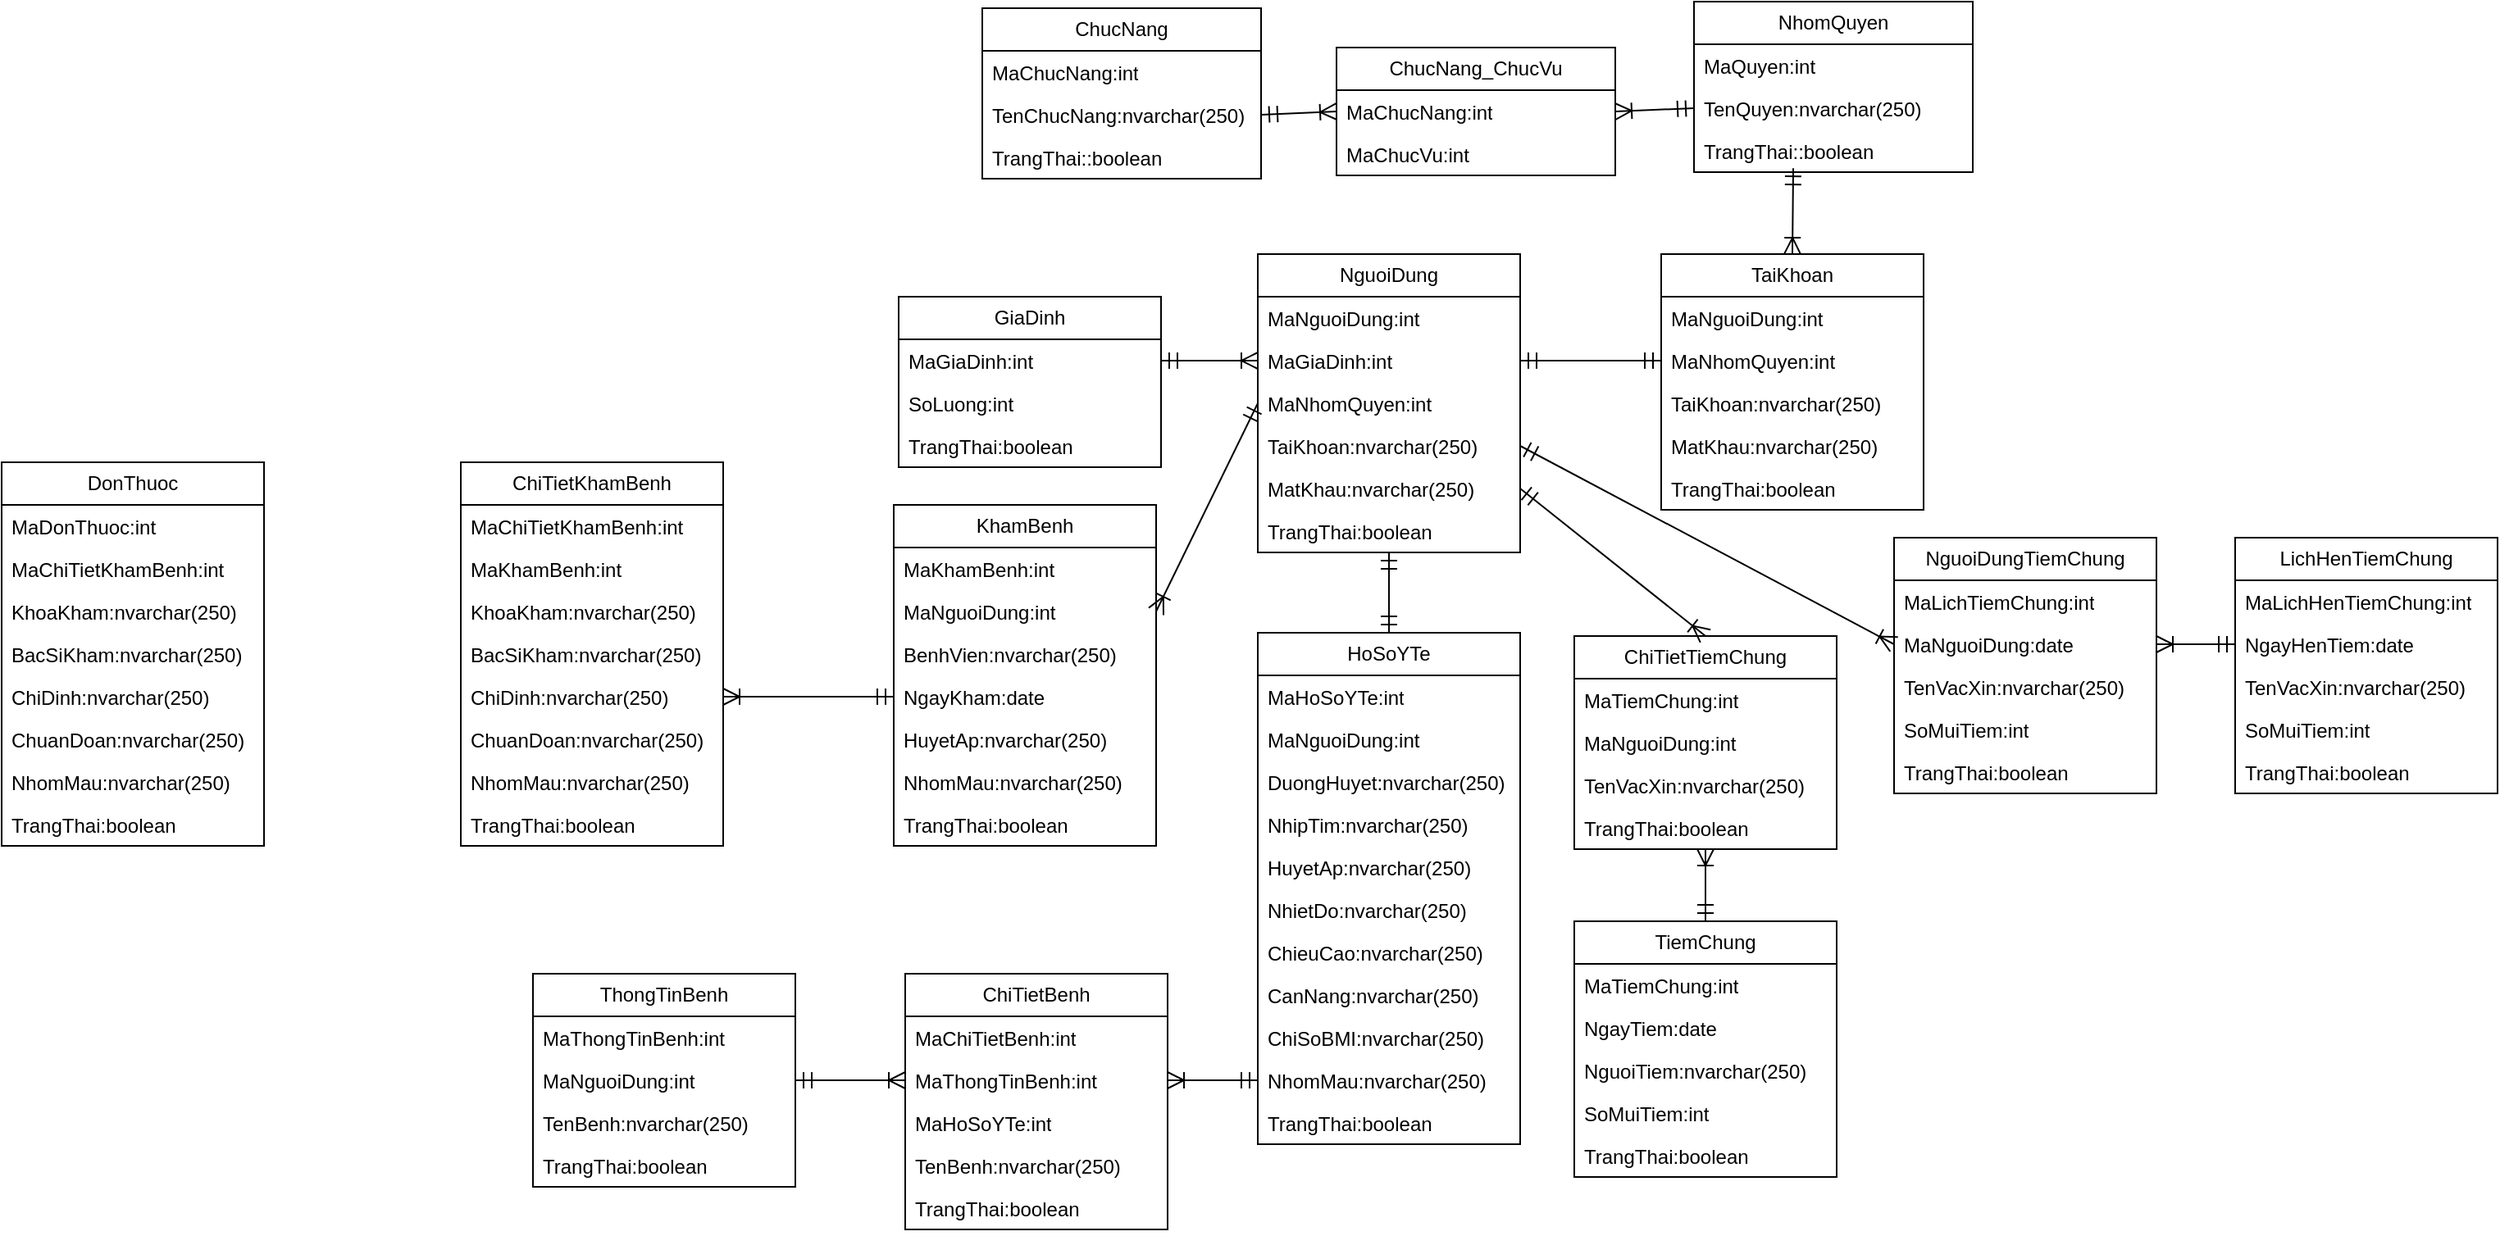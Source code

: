 <mxfile version="24.7.14">
  <diagram name="Trang-1" id="8bW7va036tYy2ZALV-2U">
    <mxGraphModel dx="2206" dy="981" grid="0" gridSize="10" guides="1" tooltips="1" connect="1" arrows="1" fold="1" page="0" pageScale="1" pageWidth="827" pageHeight="1169" math="0" shadow="0">
      <root>
        <mxCell id="0" />
        <mxCell id="1" parent="0" />
        <mxCell id="emA5nqPT4hOt2afq7BLD-4" value="TaiKhoan" style="swimlane;fontStyle=0;childLayout=stackLayout;horizontal=1;startSize=26;fillColor=none;horizontalStack=0;resizeParent=1;resizeParentMax=0;resizeLast=0;collapsible=1;marginBottom=0;whiteSpace=wrap;html=1;" vertex="1" parent="1">
          <mxGeometry x="133" y="70" width="160" height="156" as="geometry" />
        </mxCell>
        <mxCell id="emA5nqPT4hOt2afq7BLD-5" value="MaNguoiDung:int" style="text;strokeColor=none;fillColor=none;align=left;verticalAlign=top;spacingLeft=4;spacingRight=4;overflow=hidden;rotatable=0;points=[[0,0.5],[1,0.5]];portConstraint=eastwest;whiteSpace=wrap;html=1;" vertex="1" parent="emA5nqPT4hOt2afq7BLD-4">
          <mxGeometry y="26" width="160" height="26" as="geometry" />
        </mxCell>
        <mxCell id="emA5nqPT4hOt2afq7BLD-6" value="MaNhomQuyen:int" style="text;strokeColor=none;fillColor=none;align=left;verticalAlign=top;spacingLeft=4;spacingRight=4;overflow=hidden;rotatable=0;points=[[0,0.5],[1,0.5]];portConstraint=eastwest;whiteSpace=wrap;html=1;" vertex="1" parent="emA5nqPT4hOt2afq7BLD-4">
          <mxGeometry y="52" width="160" height="26" as="geometry" />
        </mxCell>
        <mxCell id="emA5nqPT4hOt2afq7BLD-7" value="TaiKhoan:nvarchar(250)" style="text;strokeColor=none;fillColor=none;align=left;verticalAlign=top;spacingLeft=4;spacingRight=4;overflow=hidden;rotatable=0;points=[[0,0.5],[1,0.5]];portConstraint=eastwest;whiteSpace=wrap;html=1;" vertex="1" parent="emA5nqPT4hOt2afq7BLD-4">
          <mxGeometry y="78" width="160" height="26" as="geometry" />
        </mxCell>
        <mxCell id="emA5nqPT4hOt2afq7BLD-8" value="MatKhau:nvarchar(250)" style="text;strokeColor=none;fillColor=none;align=left;verticalAlign=top;spacingLeft=4;spacingRight=4;overflow=hidden;rotatable=0;points=[[0,0.5],[1,0.5]];portConstraint=eastwest;whiteSpace=wrap;html=1;" vertex="1" parent="emA5nqPT4hOt2afq7BLD-4">
          <mxGeometry y="104" width="160" height="26" as="geometry" />
        </mxCell>
        <mxCell id="emA5nqPT4hOt2afq7BLD-9" value="TrangThai:boolean" style="text;strokeColor=none;fillColor=none;align=left;verticalAlign=top;spacingLeft=4;spacingRight=4;overflow=hidden;rotatable=0;points=[[0,0.5],[1,0.5]];portConstraint=eastwest;whiteSpace=wrap;html=1;" vertex="1" parent="emA5nqPT4hOt2afq7BLD-4">
          <mxGeometry y="130" width="160" height="26" as="geometry" />
        </mxCell>
        <mxCell id="emA5nqPT4hOt2afq7BLD-10" value="ChucNang" style="swimlane;fontStyle=0;childLayout=stackLayout;horizontal=1;startSize=26;fillColor=none;horizontalStack=0;resizeParent=1;resizeParentMax=0;resizeLast=0;collapsible=1;marginBottom=0;whiteSpace=wrap;html=1;" vertex="1" parent="1">
          <mxGeometry x="-281" y="-80" width="170" height="104" as="geometry" />
        </mxCell>
        <mxCell id="emA5nqPT4hOt2afq7BLD-11" value="MaChucNang:int" style="text;strokeColor=none;fillColor=none;align=left;verticalAlign=top;spacingLeft=4;spacingRight=4;overflow=hidden;rotatable=0;points=[[0,0.5],[1,0.5]];portConstraint=eastwest;whiteSpace=wrap;html=1;" vertex="1" parent="emA5nqPT4hOt2afq7BLD-10">
          <mxGeometry y="26" width="170" height="26" as="geometry" />
        </mxCell>
        <mxCell id="emA5nqPT4hOt2afq7BLD-12" value="TenChucNang:nvarchar(250)" style="text;strokeColor=none;fillColor=none;align=left;verticalAlign=top;spacingLeft=4;spacingRight=4;overflow=hidden;rotatable=0;points=[[0,0.5],[1,0.5]];portConstraint=eastwest;whiteSpace=wrap;html=1;" vertex="1" parent="emA5nqPT4hOt2afq7BLD-10">
          <mxGeometry y="52" width="170" height="26" as="geometry" />
        </mxCell>
        <mxCell id="emA5nqPT4hOt2afq7BLD-13" value="TrangThai::boolean" style="text;strokeColor=none;fillColor=none;align=left;verticalAlign=top;spacingLeft=4;spacingRight=4;overflow=hidden;rotatable=0;points=[[0,0.5],[1,0.5]];portConstraint=eastwest;whiteSpace=wrap;html=1;" vertex="1" parent="emA5nqPT4hOt2afq7BLD-10">
          <mxGeometry y="78" width="170" height="26" as="geometry" />
        </mxCell>
        <mxCell id="emA5nqPT4hOt2afq7BLD-14" value="ChucNang_ChucVu" style="swimlane;fontStyle=0;childLayout=stackLayout;horizontal=1;startSize=26;fillColor=none;horizontalStack=0;resizeParent=1;resizeParentMax=0;resizeLast=0;collapsible=1;marginBottom=0;whiteSpace=wrap;html=1;" vertex="1" parent="1">
          <mxGeometry x="-65" y="-56" width="170" height="78" as="geometry" />
        </mxCell>
        <mxCell id="emA5nqPT4hOt2afq7BLD-15" value="MaChucNang:int" style="text;strokeColor=none;fillColor=none;align=left;verticalAlign=top;spacingLeft=4;spacingRight=4;overflow=hidden;rotatable=0;points=[[0,0.5],[1,0.5]];portConstraint=eastwest;whiteSpace=wrap;html=1;" vertex="1" parent="emA5nqPT4hOt2afq7BLD-14">
          <mxGeometry y="26" width="170" height="26" as="geometry" />
        </mxCell>
        <mxCell id="emA5nqPT4hOt2afq7BLD-16" value="MaChucVu:int" style="text;strokeColor=none;fillColor=none;align=left;verticalAlign=top;spacingLeft=4;spacingRight=4;overflow=hidden;rotatable=0;points=[[0,0.5],[1,0.5]];portConstraint=eastwest;whiteSpace=wrap;html=1;" vertex="1" parent="emA5nqPT4hOt2afq7BLD-14">
          <mxGeometry y="52" width="170" height="26" as="geometry" />
        </mxCell>
        <mxCell id="emA5nqPT4hOt2afq7BLD-17" value="NhomQuyen" style="swimlane;fontStyle=0;childLayout=stackLayout;horizontal=1;startSize=26;fillColor=none;horizontalStack=0;resizeParent=1;resizeParentMax=0;resizeLast=0;collapsible=1;marginBottom=0;whiteSpace=wrap;html=1;" vertex="1" parent="1">
          <mxGeometry x="153" y="-84" width="170" height="104" as="geometry" />
        </mxCell>
        <mxCell id="emA5nqPT4hOt2afq7BLD-18" value="MaQuyen:int" style="text;strokeColor=none;fillColor=none;align=left;verticalAlign=top;spacingLeft=4;spacingRight=4;overflow=hidden;rotatable=0;points=[[0,0.5],[1,0.5]];portConstraint=eastwest;whiteSpace=wrap;html=1;" vertex="1" parent="emA5nqPT4hOt2afq7BLD-17">
          <mxGeometry y="26" width="170" height="26" as="geometry" />
        </mxCell>
        <mxCell id="emA5nqPT4hOt2afq7BLD-19" value="TenQuyen:nvarchar(250)" style="text;strokeColor=none;fillColor=none;align=left;verticalAlign=top;spacingLeft=4;spacingRight=4;overflow=hidden;rotatable=0;points=[[0,0.5],[1,0.5]];portConstraint=eastwest;whiteSpace=wrap;html=1;" vertex="1" parent="emA5nqPT4hOt2afq7BLD-17">
          <mxGeometry y="52" width="170" height="26" as="geometry" />
        </mxCell>
        <mxCell id="emA5nqPT4hOt2afq7BLD-20" value="TrangThai::boolean" style="text;strokeColor=none;fillColor=none;align=left;verticalAlign=top;spacingLeft=4;spacingRight=4;overflow=hidden;rotatable=0;points=[[0,0.5],[1,0.5]];portConstraint=eastwest;whiteSpace=wrap;html=1;" vertex="1" parent="emA5nqPT4hOt2afq7BLD-17">
          <mxGeometry y="78" width="170" height="26" as="geometry" />
        </mxCell>
        <mxCell id="emA5nqPT4hOt2afq7BLD-21" style="edgeStyle=none;curved=1;rounded=0;orthogonalLoop=1;jettySize=auto;html=1;exitX=1;exitY=0.5;exitDx=0;exitDy=0;entryX=0;entryY=0.5;entryDx=0;entryDy=0;fontSize=12;startSize=8;endSize=8;endArrow=ERoneToMany;endFill=0;startArrow=ERmandOne;startFill=0;" edge="1" parent="1" source="emA5nqPT4hOt2afq7BLD-12" target="emA5nqPT4hOt2afq7BLD-15">
          <mxGeometry relative="1" as="geometry" />
        </mxCell>
        <mxCell id="emA5nqPT4hOt2afq7BLD-22" style="edgeStyle=none;curved=1;rounded=0;orthogonalLoop=1;jettySize=auto;html=1;exitX=1;exitY=0.5;exitDx=0;exitDy=0;entryX=0;entryY=0.5;entryDx=0;entryDy=0;fontSize=12;startSize=8;endSize=8;endArrow=ERmandOne;endFill=0;startArrow=ERoneToMany;startFill=0;" edge="1" parent="1" source="emA5nqPT4hOt2afq7BLD-15" target="emA5nqPT4hOt2afq7BLD-19">
          <mxGeometry relative="1" as="geometry" />
        </mxCell>
        <mxCell id="emA5nqPT4hOt2afq7BLD-23" style="edgeStyle=none;curved=1;rounded=0;orthogonalLoop=1;jettySize=auto;html=1;exitX=0.5;exitY=0;exitDx=0;exitDy=0;entryX=0.356;entryY=0.908;entryDx=0;entryDy=0;entryPerimeter=0;fontSize=12;startSize=8;endSize=8;endArrow=ERmandOne;endFill=0;startArrow=ERoneToMany;startFill=0;" edge="1" parent="1" source="emA5nqPT4hOt2afq7BLD-4" target="emA5nqPT4hOt2afq7BLD-20">
          <mxGeometry relative="1" as="geometry" />
        </mxCell>
        <mxCell id="emA5nqPT4hOt2afq7BLD-24" value="NguoiDung" style="swimlane;fontStyle=0;childLayout=stackLayout;horizontal=1;startSize=26;fillColor=none;horizontalStack=0;resizeParent=1;resizeParentMax=0;resizeLast=0;collapsible=1;marginBottom=0;whiteSpace=wrap;html=1;" vertex="1" parent="1">
          <mxGeometry x="-113" y="70" width="160" height="182" as="geometry" />
        </mxCell>
        <mxCell id="emA5nqPT4hOt2afq7BLD-25" value="MaNguoiDung:int" style="text;strokeColor=none;fillColor=none;align=left;verticalAlign=top;spacingLeft=4;spacingRight=4;overflow=hidden;rotatable=0;points=[[0,0.5],[1,0.5]];portConstraint=eastwest;whiteSpace=wrap;html=1;" vertex="1" parent="emA5nqPT4hOt2afq7BLD-24">
          <mxGeometry y="26" width="160" height="26" as="geometry" />
        </mxCell>
        <mxCell id="emA5nqPT4hOt2afq7BLD-39" value="MaGiaDinh:int" style="text;strokeColor=none;fillColor=none;align=left;verticalAlign=top;spacingLeft=4;spacingRight=4;overflow=hidden;rotatable=0;points=[[0,0.5],[1,0.5]];portConstraint=eastwest;whiteSpace=wrap;html=1;" vertex="1" parent="emA5nqPT4hOt2afq7BLD-24">
          <mxGeometry y="52" width="160" height="26" as="geometry" />
        </mxCell>
        <mxCell id="emA5nqPT4hOt2afq7BLD-26" value="MaNhomQuyen:int" style="text;strokeColor=none;fillColor=none;align=left;verticalAlign=top;spacingLeft=4;spacingRight=4;overflow=hidden;rotatable=0;points=[[0,0.5],[1,0.5]];portConstraint=eastwest;whiteSpace=wrap;html=1;" vertex="1" parent="emA5nqPT4hOt2afq7BLD-24">
          <mxGeometry y="78" width="160" height="26" as="geometry" />
        </mxCell>
        <mxCell id="emA5nqPT4hOt2afq7BLD-27" value="TaiKhoan:nvarchar(250)" style="text;strokeColor=none;fillColor=none;align=left;verticalAlign=top;spacingLeft=4;spacingRight=4;overflow=hidden;rotatable=0;points=[[0,0.5],[1,0.5]];portConstraint=eastwest;whiteSpace=wrap;html=1;" vertex="1" parent="emA5nqPT4hOt2afq7BLD-24">
          <mxGeometry y="104" width="160" height="26" as="geometry" />
        </mxCell>
        <mxCell id="emA5nqPT4hOt2afq7BLD-28" value="MatKhau:nvarchar(250)" style="text;strokeColor=none;fillColor=none;align=left;verticalAlign=top;spacingLeft=4;spacingRight=4;overflow=hidden;rotatable=0;points=[[0,0.5],[1,0.5]];portConstraint=eastwest;whiteSpace=wrap;html=1;" vertex="1" parent="emA5nqPT4hOt2afq7BLD-24">
          <mxGeometry y="130" width="160" height="26" as="geometry" />
        </mxCell>
        <mxCell id="emA5nqPT4hOt2afq7BLD-29" value="TrangThai:boolean" style="text;strokeColor=none;fillColor=none;align=left;verticalAlign=top;spacingLeft=4;spacingRight=4;overflow=hidden;rotatable=0;points=[[0,0.5],[1,0.5]];portConstraint=eastwest;whiteSpace=wrap;html=1;" vertex="1" parent="emA5nqPT4hOt2afq7BLD-24">
          <mxGeometry y="156" width="160" height="26" as="geometry" />
        </mxCell>
        <mxCell id="emA5nqPT4hOt2afq7BLD-30" style="edgeStyle=none;curved=1;rounded=0;orthogonalLoop=1;jettySize=auto;html=1;exitX=1;exitY=0.5;exitDx=0;exitDy=0;entryX=0;entryY=0.5;entryDx=0;entryDy=0;fontSize=12;startSize=8;endSize=8;startArrow=ERmandOne;startFill=0;endArrow=ERmandOne;endFill=0;" edge="1" parent="1" source="emA5nqPT4hOt2afq7BLD-39" target="emA5nqPT4hOt2afq7BLD-6">
          <mxGeometry relative="1" as="geometry" />
        </mxCell>
        <mxCell id="emA5nqPT4hOt2afq7BLD-31" value="GiaDinh" style="swimlane;fontStyle=0;childLayout=stackLayout;horizontal=1;startSize=26;fillColor=none;horizontalStack=0;resizeParent=1;resizeParentMax=0;resizeLast=0;collapsible=1;marginBottom=0;whiteSpace=wrap;html=1;" vertex="1" parent="1">
          <mxGeometry x="-332" y="96" width="160" height="104" as="geometry" />
        </mxCell>
        <mxCell id="emA5nqPT4hOt2afq7BLD-32" value="MaGiaDinh:int" style="text;strokeColor=none;fillColor=none;align=left;verticalAlign=top;spacingLeft=4;spacingRight=4;overflow=hidden;rotatable=0;points=[[0,0.5],[1,0.5]];portConstraint=eastwest;whiteSpace=wrap;html=1;" vertex="1" parent="emA5nqPT4hOt2afq7BLD-31">
          <mxGeometry y="26" width="160" height="26" as="geometry" />
        </mxCell>
        <mxCell id="emA5nqPT4hOt2afq7BLD-33" value="SoLuong:int" style="text;strokeColor=none;fillColor=none;align=left;verticalAlign=top;spacingLeft=4;spacingRight=4;overflow=hidden;rotatable=0;points=[[0,0.5],[1,0.5]];portConstraint=eastwest;whiteSpace=wrap;html=1;" vertex="1" parent="emA5nqPT4hOt2afq7BLD-31">
          <mxGeometry y="52" width="160" height="26" as="geometry" />
        </mxCell>
        <mxCell id="emA5nqPT4hOt2afq7BLD-36" value="TrangThai:boolean" style="text;strokeColor=none;fillColor=none;align=left;verticalAlign=top;spacingLeft=4;spacingRight=4;overflow=hidden;rotatable=0;points=[[0,0.5],[1,0.5]];portConstraint=eastwest;whiteSpace=wrap;html=1;" vertex="1" parent="emA5nqPT4hOt2afq7BLD-31">
          <mxGeometry y="78" width="160" height="26" as="geometry" />
        </mxCell>
        <mxCell id="emA5nqPT4hOt2afq7BLD-38" style="edgeStyle=none;curved=1;rounded=0;orthogonalLoop=1;jettySize=auto;html=1;exitX=1;exitY=0.5;exitDx=0;exitDy=0;entryX=0;entryY=0.5;entryDx=0;entryDy=0;fontSize=12;startSize=8;endSize=8;startArrow=ERmandOne;startFill=0;endArrow=ERoneToMany;endFill=0;" edge="1" parent="1" source="emA5nqPT4hOt2afq7BLD-32" target="emA5nqPT4hOt2afq7BLD-39">
          <mxGeometry relative="1" as="geometry" />
        </mxCell>
        <mxCell id="emA5nqPT4hOt2afq7BLD-48" style="edgeStyle=none;curved=1;rounded=0;orthogonalLoop=1;jettySize=auto;html=1;exitX=0.5;exitY=0;exitDx=0;exitDy=0;fontSize=12;startSize=8;endSize=8;startArrow=ERmandOne;startFill=0;endArrow=ERmandOne;endFill=0;" edge="1" parent="1" source="emA5nqPT4hOt2afq7BLD-41" target="emA5nqPT4hOt2afq7BLD-29">
          <mxGeometry relative="1" as="geometry" />
        </mxCell>
        <mxCell id="emA5nqPT4hOt2afq7BLD-41" value="HoSoYTe" style="swimlane;fontStyle=0;childLayout=stackLayout;horizontal=1;startSize=26;fillColor=none;horizontalStack=0;resizeParent=1;resizeParentMax=0;resizeLast=0;collapsible=1;marginBottom=0;whiteSpace=wrap;html=1;" vertex="1" parent="1">
          <mxGeometry x="-113" y="301" width="160" height="312" as="geometry" />
        </mxCell>
        <mxCell id="emA5nqPT4hOt2afq7BLD-42" value="MaHoSoYTe:int" style="text;strokeColor=none;fillColor=none;align=left;verticalAlign=top;spacingLeft=4;spacingRight=4;overflow=hidden;rotatable=0;points=[[0,0.5],[1,0.5]];portConstraint=eastwest;whiteSpace=wrap;html=1;" vertex="1" parent="emA5nqPT4hOt2afq7BLD-41">
          <mxGeometry y="26" width="160" height="26" as="geometry" />
        </mxCell>
        <mxCell id="emA5nqPT4hOt2afq7BLD-43" value="MaNguoiDung:int" style="text;strokeColor=none;fillColor=none;align=left;verticalAlign=top;spacingLeft=4;spacingRight=4;overflow=hidden;rotatable=0;points=[[0,0.5],[1,0.5]];portConstraint=eastwest;whiteSpace=wrap;html=1;" vertex="1" parent="emA5nqPT4hOt2afq7BLD-41">
          <mxGeometry y="52" width="160" height="26" as="geometry" />
        </mxCell>
        <mxCell id="emA5nqPT4hOt2afq7BLD-44" value="DuongHuyet:nvarchar(250)" style="text;strokeColor=none;fillColor=none;align=left;verticalAlign=top;spacingLeft=4;spacingRight=4;overflow=hidden;rotatable=0;points=[[0,0.5],[1,0.5]];portConstraint=eastwest;whiteSpace=wrap;html=1;" vertex="1" parent="emA5nqPT4hOt2afq7BLD-41">
          <mxGeometry y="78" width="160" height="26" as="geometry" />
        </mxCell>
        <mxCell id="emA5nqPT4hOt2afq7BLD-45" value="NhipTim:nvarchar(250)" style="text;strokeColor=none;fillColor=none;align=left;verticalAlign=top;spacingLeft=4;spacingRight=4;overflow=hidden;rotatable=0;points=[[0,0.5],[1,0.5]];portConstraint=eastwest;whiteSpace=wrap;html=1;" vertex="1" parent="emA5nqPT4hOt2afq7BLD-41">
          <mxGeometry y="104" width="160" height="26" as="geometry" />
        </mxCell>
        <mxCell id="emA5nqPT4hOt2afq7BLD-46" value="HuyetAp:nvarchar(250)" style="text;strokeColor=none;fillColor=none;align=left;verticalAlign=top;spacingLeft=4;spacingRight=4;overflow=hidden;rotatable=0;points=[[0,0.5],[1,0.5]];portConstraint=eastwest;whiteSpace=wrap;html=1;" vertex="1" parent="emA5nqPT4hOt2afq7BLD-41">
          <mxGeometry y="130" width="160" height="26" as="geometry" />
        </mxCell>
        <mxCell id="emA5nqPT4hOt2afq7BLD-49" value="NhietDo:nvarchar(250)" style="text;strokeColor=none;fillColor=none;align=left;verticalAlign=top;spacingLeft=4;spacingRight=4;overflow=hidden;rotatable=0;points=[[0,0.5],[1,0.5]];portConstraint=eastwest;whiteSpace=wrap;html=1;" vertex="1" parent="emA5nqPT4hOt2afq7BLD-41">
          <mxGeometry y="156" width="160" height="26" as="geometry" />
        </mxCell>
        <mxCell id="emA5nqPT4hOt2afq7BLD-50" value="ChieuCao:nvarchar(250)" style="text;strokeColor=none;fillColor=none;align=left;verticalAlign=top;spacingLeft=4;spacingRight=4;overflow=hidden;rotatable=0;points=[[0,0.5],[1,0.5]];portConstraint=eastwest;whiteSpace=wrap;html=1;" vertex="1" parent="emA5nqPT4hOt2afq7BLD-41">
          <mxGeometry y="182" width="160" height="26" as="geometry" />
        </mxCell>
        <mxCell id="emA5nqPT4hOt2afq7BLD-53" value="CanNang:nvarchar(250)" style="text;strokeColor=none;fillColor=none;align=left;verticalAlign=top;spacingLeft=4;spacingRight=4;overflow=hidden;rotatable=0;points=[[0,0.5],[1,0.5]];portConstraint=eastwest;whiteSpace=wrap;html=1;" vertex="1" parent="emA5nqPT4hOt2afq7BLD-41">
          <mxGeometry y="208" width="160" height="26" as="geometry" />
        </mxCell>
        <mxCell id="emA5nqPT4hOt2afq7BLD-52" value="ChiSoBMI:nvarchar(250)" style="text;strokeColor=none;fillColor=none;align=left;verticalAlign=top;spacingLeft=4;spacingRight=4;overflow=hidden;rotatable=0;points=[[0,0.5],[1,0.5]];portConstraint=eastwest;whiteSpace=wrap;html=1;" vertex="1" parent="emA5nqPT4hOt2afq7BLD-41">
          <mxGeometry y="234" width="160" height="26" as="geometry" />
        </mxCell>
        <mxCell id="emA5nqPT4hOt2afq7BLD-51" value="NhomMau:nvarchar(250)" style="text;strokeColor=none;fillColor=none;align=left;verticalAlign=top;spacingLeft=4;spacingRight=4;overflow=hidden;rotatable=0;points=[[0,0.5],[1,0.5]];portConstraint=eastwest;whiteSpace=wrap;html=1;" vertex="1" parent="emA5nqPT4hOt2afq7BLD-41">
          <mxGeometry y="260" width="160" height="26" as="geometry" />
        </mxCell>
        <mxCell id="emA5nqPT4hOt2afq7BLD-47" value="TrangThai:boolean" style="text;strokeColor=none;fillColor=none;align=left;verticalAlign=top;spacingLeft=4;spacingRight=4;overflow=hidden;rotatable=0;points=[[0,0.5],[1,0.5]];portConstraint=eastwest;whiteSpace=wrap;html=1;" vertex="1" parent="emA5nqPT4hOt2afq7BLD-41">
          <mxGeometry y="286" width="160" height="26" as="geometry" />
        </mxCell>
        <mxCell id="emA5nqPT4hOt2afq7BLD-56" value="ThongTinBenh" style="swimlane;fontStyle=0;childLayout=stackLayout;horizontal=1;startSize=26;fillColor=none;horizontalStack=0;resizeParent=1;resizeParentMax=0;resizeLast=0;collapsible=1;marginBottom=0;whiteSpace=wrap;html=1;" vertex="1" parent="1">
          <mxGeometry x="-555" y="509" width="160" height="130" as="geometry" />
        </mxCell>
        <mxCell id="emA5nqPT4hOt2afq7BLD-57" value="MaThongTinBenh:int" style="text;strokeColor=none;fillColor=none;align=left;verticalAlign=top;spacingLeft=4;spacingRight=4;overflow=hidden;rotatable=0;points=[[0,0.5],[1,0.5]];portConstraint=eastwest;whiteSpace=wrap;html=1;" vertex="1" parent="emA5nqPT4hOt2afq7BLD-56">
          <mxGeometry y="26" width="160" height="26" as="geometry" />
        </mxCell>
        <mxCell id="emA5nqPT4hOt2afq7BLD-58" value="MaNguoiDung:int" style="text;strokeColor=none;fillColor=none;align=left;verticalAlign=top;spacingLeft=4;spacingRight=4;overflow=hidden;rotatable=0;points=[[0,0.5],[1,0.5]];portConstraint=eastwest;whiteSpace=wrap;html=1;" vertex="1" parent="emA5nqPT4hOt2afq7BLD-56">
          <mxGeometry y="52" width="160" height="26" as="geometry" />
        </mxCell>
        <mxCell id="emA5nqPT4hOt2afq7BLD-67" value="TenBenh:nvarchar(250)" style="text;strokeColor=none;fillColor=none;align=left;verticalAlign=top;spacingLeft=4;spacingRight=4;overflow=hidden;rotatable=0;points=[[0,0.5],[1,0.5]];portConstraint=eastwest;whiteSpace=wrap;html=1;" vertex="1" parent="emA5nqPT4hOt2afq7BLD-56">
          <mxGeometry y="78" width="160" height="26" as="geometry" />
        </mxCell>
        <mxCell id="emA5nqPT4hOt2afq7BLD-59" value="TrangThai:boolean" style="text;strokeColor=none;fillColor=none;align=left;verticalAlign=top;spacingLeft=4;spacingRight=4;overflow=hidden;rotatable=0;points=[[0,0.5],[1,0.5]];portConstraint=eastwest;whiteSpace=wrap;html=1;" vertex="1" parent="emA5nqPT4hOt2afq7BLD-56">
          <mxGeometry y="104" width="160" height="26" as="geometry" />
        </mxCell>
        <mxCell id="emA5nqPT4hOt2afq7BLD-68" value="ChiTietBenh" style="swimlane;fontStyle=0;childLayout=stackLayout;horizontal=1;startSize=26;fillColor=none;horizontalStack=0;resizeParent=1;resizeParentMax=0;resizeLast=0;collapsible=1;marginBottom=0;whiteSpace=wrap;html=1;" vertex="1" parent="1">
          <mxGeometry x="-328" y="509" width="160" height="156" as="geometry" />
        </mxCell>
        <mxCell id="emA5nqPT4hOt2afq7BLD-69" value="MaChiTietBenh:int" style="text;strokeColor=none;fillColor=none;align=left;verticalAlign=top;spacingLeft=4;spacingRight=4;overflow=hidden;rotatable=0;points=[[0,0.5],[1,0.5]];portConstraint=eastwest;whiteSpace=wrap;html=1;" vertex="1" parent="emA5nqPT4hOt2afq7BLD-68">
          <mxGeometry y="26" width="160" height="26" as="geometry" />
        </mxCell>
        <mxCell id="emA5nqPT4hOt2afq7BLD-78" value="MaThongTinBenh:int" style="text;strokeColor=none;fillColor=none;align=left;verticalAlign=top;spacingLeft=4;spacingRight=4;overflow=hidden;rotatable=0;points=[[0,0.5],[1,0.5]];portConstraint=eastwest;whiteSpace=wrap;html=1;" vertex="1" parent="emA5nqPT4hOt2afq7BLD-68">
          <mxGeometry y="52" width="160" height="26" as="geometry" />
        </mxCell>
        <mxCell id="emA5nqPT4hOt2afq7BLD-70" value="MaHoSoYTe:int" style="text;strokeColor=none;fillColor=none;align=left;verticalAlign=top;spacingLeft=4;spacingRight=4;overflow=hidden;rotatable=0;points=[[0,0.5],[1,0.5]];portConstraint=eastwest;whiteSpace=wrap;html=1;" vertex="1" parent="emA5nqPT4hOt2afq7BLD-68">
          <mxGeometry y="78" width="160" height="26" as="geometry" />
        </mxCell>
        <mxCell id="emA5nqPT4hOt2afq7BLD-71" value="TenBenh:nvarchar(250)" style="text;strokeColor=none;fillColor=none;align=left;verticalAlign=top;spacingLeft=4;spacingRight=4;overflow=hidden;rotatable=0;points=[[0,0.5],[1,0.5]];portConstraint=eastwest;whiteSpace=wrap;html=1;" vertex="1" parent="emA5nqPT4hOt2afq7BLD-68">
          <mxGeometry y="104" width="160" height="26" as="geometry" />
        </mxCell>
        <mxCell id="emA5nqPT4hOt2afq7BLD-72" value="TrangThai:boolean" style="text;strokeColor=none;fillColor=none;align=left;verticalAlign=top;spacingLeft=4;spacingRight=4;overflow=hidden;rotatable=0;points=[[0,0.5],[1,0.5]];portConstraint=eastwest;whiteSpace=wrap;html=1;" vertex="1" parent="emA5nqPT4hOt2afq7BLD-68">
          <mxGeometry y="130" width="160" height="26" as="geometry" />
        </mxCell>
        <mxCell id="emA5nqPT4hOt2afq7BLD-79" style="edgeStyle=none;curved=1;rounded=0;orthogonalLoop=1;jettySize=auto;html=1;exitX=1;exitY=0.5;exitDx=0;exitDy=0;entryX=0;entryY=0.5;entryDx=0;entryDy=0;fontSize=12;startSize=8;endSize=8;endArrow=ERoneToMany;endFill=0;startArrow=ERmandOne;startFill=0;" edge="1" parent="1" source="emA5nqPT4hOt2afq7BLD-58" target="emA5nqPT4hOt2afq7BLD-78">
          <mxGeometry relative="1" as="geometry" />
        </mxCell>
        <mxCell id="emA5nqPT4hOt2afq7BLD-80" style="edgeStyle=none;curved=1;rounded=0;orthogonalLoop=1;jettySize=auto;html=1;exitX=1;exitY=0.5;exitDx=0;exitDy=0;entryX=0;entryY=0.5;entryDx=0;entryDy=0;fontSize=12;startSize=8;endSize=8;startArrow=ERoneToMany;startFill=0;endArrow=ERmandOne;endFill=0;" edge="1" parent="1" source="emA5nqPT4hOt2afq7BLD-78" target="emA5nqPT4hOt2afq7BLD-51">
          <mxGeometry relative="1" as="geometry" />
        </mxCell>
        <mxCell id="emA5nqPT4hOt2afq7BLD-92" style="edgeStyle=none;curved=1;rounded=0;orthogonalLoop=1;jettySize=auto;html=1;exitX=0.5;exitY=0;exitDx=0;exitDy=0;fontSize=12;startSize=8;endSize=8;endArrow=ERoneToMany;endFill=0;startArrow=ERmandOne;startFill=0;" edge="1" parent="1" source="emA5nqPT4hOt2afq7BLD-81" target="emA5nqPT4hOt2afq7BLD-90">
          <mxGeometry relative="1" as="geometry" />
        </mxCell>
        <mxCell id="emA5nqPT4hOt2afq7BLD-81" value="TiemChung" style="swimlane;fontStyle=0;childLayout=stackLayout;horizontal=1;startSize=26;fillColor=none;horizontalStack=0;resizeParent=1;resizeParentMax=0;resizeLast=0;collapsible=1;marginBottom=0;whiteSpace=wrap;html=1;" vertex="1" parent="1">
          <mxGeometry x="80" y="477" width="160" height="156" as="geometry" />
        </mxCell>
        <mxCell id="emA5nqPT4hOt2afq7BLD-82" value="MaTiemChung:int" style="text;strokeColor=none;fillColor=none;align=left;verticalAlign=top;spacingLeft=4;spacingRight=4;overflow=hidden;rotatable=0;points=[[0,0.5],[1,0.5]];portConstraint=eastwest;whiteSpace=wrap;html=1;" vertex="1" parent="emA5nqPT4hOt2afq7BLD-81">
          <mxGeometry y="26" width="160" height="26" as="geometry" />
        </mxCell>
        <mxCell id="emA5nqPT4hOt2afq7BLD-111" value="NgayTiem:date" style="text;strokeColor=none;fillColor=none;align=left;verticalAlign=top;spacingLeft=4;spacingRight=4;overflow=hidden;rotatable=0;points=[[0,0.5],[1,0.5]];portConstraint=eastwest;whiteSpace=wrap;html=1;" vertex="1" parent="emA5nqPT4hOt2afq7BLD-81">
          <mxGeometry y="52" width="160" height="26" as="geometry" />
        </mxCell>
        <mxCell id="emA5nqPT4hOt2afq7BLD-112" value="NguoiTiem:nvarchar(250)" style="text;strokeColor=none;fillColor=none;align=left;verticalAlign=top;spacingLeft=4;spacingRight=4;overflow=hidden;rotatable=0;points=[[0,0.5],[1,0.5]];portConstraint=eastwest;whiteSpace=wrap;html=1;" vertex="1" parent="emA5nqPT4hOt2afq7BLD-81">
          <mxGeometry y="78" width="160" height="26" as="geometry" />
        </mxCell>
        <mxCell id="emA5nqPT4hOt2afq7BLD-84" value="SoMuiTiem:int" style="text;strokeColor=none;fillColor=none;align=left;verticalAlign=top;spacingLeft=4;spacingRight=4;overflow=hidden;rotatable=0;points=[[0,0.5],[1,0.5]];portConstraint=eastwest;whiteSpace=wrap;html=1;" vertex="1" parent="emA5nqPT4hOt2afq7BLD-81">
          <mxGeometry y="104" width="160" height="26" as="geometry" />
        </mxCell>
        <mxCell id="emA5nqPT4hOt2afq7BLD-85" value="TrangThai:boolean" style="text;strokeColor=none;fillColor=none;align=left;verticalAlign=top;spacingLeft=4;spacingRight=4;overflow=hidden;rotatable=0;points=[[0,0.5],[1,0.5]];portConstraint=eastwest;whiteSpace=wrap;html=1;" vertex="1" parent="emA5nqPT4hOt2afq7BLD-81">
          <mxGeometry y="130" width="160" height="26" as="geometry" />
        </mxCell>
        <mxCell id="emA5nqPT4hOt2afq7BLD-86" value="ChiTietTiemChung" style="swimlane;fontStyle=0;childLayout=stackLayout;horizontal=1;startSize=26;fillColor=none;horizontalStack=0;resizeParent=1;resizeParentMax=0;resizeLast=0;collapsible=1;marginBottom=0;whiteSpace=wrap;html=1;" vertex="1" parent="1">
          <mxGeometry x="80" y="303" width="160" height="130" as="geometry" />
        </mxCell>
        <mxCell id="emA5nqPT4hOt2afq7BLD-87" value="MaTiemChung:int" style="text;strokeColor=none;fillColor=none;align=left;verticalAlign=top;spacingLeft=4;spacingRight=4;overflow=hidden;rotatable=0;points=[[0,0.5],[1,0.5]];portConstraint=eastwest;whiteSpace=wrap;html=1;" vertex="1" parent="emA5nqPT4hOt2afq7BLD-86">
          <mxGeometry y="26" width="160" height="26" as="geometry" />
        </mxCell>
        <mxCell id="emA5nqPT4hOt2afq7BLD-88" value="MaNguoiDung:int" style="text;strokeColor=none;fillColor=none;align=left;verticalAlign=top;spacingLeft=4;spacingRight=4;overflow=hidden;rotatable=0;points=[[0,0.5],[1,0.5]];portConstraint=eastwest;whiteSpace=wrap;html=1;" vertex="1" parent="emA5nqPT4hOt2afq7BLD-86">
          <mxGeometry y="52" width="160" height="26" as="geometry" />
        </mxCell>
        <mxCell id="emA5nqPT4hOt2afq7BLD-89" value="TenVacXin:nvarchar(250)" style="text;strokeColor=none;fillColor=none;align=left;verticalAlign=top;spacingLeft=4;spacingRight=4;overflow=hidden;rotatable=0;points=[[0,0.5],[1,0.5]];portConstraint=eastwest;whiteSpace=wrap;html=1;" vertex="1" parent="emA5nqPT4hOt2afq7BLD-86">
          <mxGeometry y="78" width="160" height="26" as="geometry" />
        </mxCell>
        <mxCell id="emA5nqPT4hOt2afq7BLD-90" value="TrangThai:boolean" style="text;strokeColor=none;fillColor=none;align=left;verticalAlign=top;spacingLeft=4;spacingRight=4;overflow=hidden;rotatable=0;points=[[0,0.5],[1,0.5]];portConstraint=eastwest;whiteSpace=wrap;html=1;" vertex="1" parent="emA5nqPT4hOt2afq7BLD-86">
          <mxGeometry y="104" width="160" height="26" as="geometry" />
        </mxCell>
        <mxCell id="emA5nqPT4hOt2afq7BLD-91" style="edgeStyle=none;curved=1;rounded=0;orthogonalLoop=1;jettySize=auto;html=1;exitX=1;exitY=0.5;exitDx=0;exitDy=0;entryX=0.5;entryY=0;entryDx=0;entryDy=0;fontSize=12;startSize=8;endSize=8;endArrow=ERoneToMany;endFill=0;startArrow=ERmandOne;startFill=0;" edge="1" parent="1" source="emA5nqPT4hOt2afq7BLD-28" target="emA5nqPT4hOt2afq7BLD-86">
          <mxGeometry relative="1" as="geometry" />
        </mxCell>
        <mxCell id="emA5nqPT4hOt2afq7BLD-99" value="KhamBenh" style="swimlane;fontStyle=0;childLayout=stackLayout;horizontal=1;startSize=26;fillColor=none;horizontalStack=0;resizeParent=1;resizeParentMax=0;resizeLast=0;collapsible=1;marginBottom=0;whiteSpace=wrap;html=1;" vertex="1" parent="1">
          <mxGeometry x="-335" y="223" width="160" height="208" as="geometry" />
        </mxCell>
        <mxCell id="emA5nqPT4hOt2afq7BLD-100" value="MaKhamBenh:int" style="text;strokeColor=none;fillColor=none;align=left;verticalAlign=top;spacingLeft=4;spacingRight=4;overflow=hidden;rotatable=0;points=[[0,0.5],[1,0.5]];portConstraint=eastwest;whiteSpace=wrap;html=1;" vertex="1" parent="emA5nqPT4hOt2afq7BLD-99">
          <mxGeometry y="26" width="160" height="26" as="geometry" />
        </mxCell>
        <mxCell id="emA5nqPT4hOt2afq7BLD-101" value="MaNguoiDung:int" style="text;strokeColor=none;fillColor=none;align=left;verticalAlign=top;spacingLeft=4;spacingRight=4;overflow=hidden;rotatable=0;points=[[0,0.5],[1,0.5]];portConstraint=eastwest;whiteSpace=wrap;html=1;" vertex="1" parent="emA5nqPT4hOt2afq7BLD-99">
          <mxGeometry y="52" width="160" height="26" as="geometry" />
        </mxCell>
        <mxCell id="emA5nqPT4hOt2afq7BLD-102" value="BenhVien:nvarchar(250)" style="text;strokeColor=none;fillColor=none;align=left;verticalAlign=top;spacingLeft=4;spacingRight=4;overflow=hidden;rotatable=0;points=[[0,0.5],[1,0.5]];portConstraint=eastwest;whiteSpace=wrap;html=1;" vertex="1" parent="emA5nqPT4hOt2afq7BLD-99">
          <mxGeometry y="78" width="160" height="26" as="geometry" />
        </mxCell>
        <mxCell id="emA5nqPT4hOt2afq7BLD-103" value="NgayKham:date" style="text;strokeColor=none;fillColor=none;align=left;verticalAlign=top;spacingLeft=4;spacingRight=4;overflow=hidden;rotatable=0;points=[[0,0.5],[1,0.5]];portConstraint=eastwest;whiteSpace=wrap;html=1;" vertex="1" parent="emA5nqPT4hOt2afq7BLD-99">
          <mxGeometry y="104" width="160" height="26" as="geometry" />
        </mxCell>
        <mxCell id="emA5nqPT4hOt2afq7BLD-104" value="HuyetAp:nvarchar(250)" style="text;strokeColor=none;fillColor=none;align=left;verticalAlign=top;spacingLeft=4;spacingRight=4;overflow=hidden;rotatable=0;points=[[0,0.5],[1,0.5]];portConstraint=eastwest;whiteSpace=wrap;html=1;" vertex="1" parent="emA5nqPT4hOt2afq7BLD-99">
          <mxGeometry y="130" width="160" height="26" as="geometry" />
        </mxCell>
        <mxCell id="emA5nqPT4hOt2afq7BLD-109" value="NhomMau:nvarchar(250)" style="text;strokeColor=none;fillColor=none;align=left;verticalAlign=top;spacingLeft=4;spacingRight=4;overflow=hidden;rotatable=0;points=[[0,0.5],[1,0.5]];portConstraint=eastwest;whiteSpace=wrap;html=1;" vertex="1" parent="emA5nqPT4hOt2afq7BLD-99">
          <mxGeometry y="156" width="160" height="26" as="geometry" />
        </mxCell>
        <mxCell id="emA5nqPT4hOt2afq7BLD-110" value="TrangThai:boolean" style="text;strokeColor=none;fillColor=none;align=left;verticalAlign=top;spacingLeft=4;spacingRight=4;overflow=hidden;rotatable=0;points=[[0,0.5],[1,0.5]];portConstraint=eastwest;whiteSpace=wrap;html=1;" vertex="1" parent="emA5nqPT4hOt2afq7BLD-99">
          <mxGeometry y="182" width="160" height="26" as="geometry" />
        </mxCell>
        <mxCell id="emA5nqPT4hOt2afq7BLD-113" value="LichHenTiemChung" style="swimlane;fontStyle=0;childLayout=stackLayout;horizontal=1;startSize=26;fillColor=none;horizontalStack=0;resizeParent=1;resizeParentMax=0;resizeLast=0;collapsible=1;marginBottom=0;whiteSpace=wrap;html=1;" vertex="1" parent="1">
          <mxGeometry x="483" y="243" width="160" height="156" as="geometry" />
        </mxCell>
        <mxCell id="emA5nqPT4hOt2afq7BLD-114" value="MaLichHenTiemChung:int" style="text;strokeColor=none;fillColor=none;align=left;verticalAlign=top;spacingLeft=4;spacingRight=4;overflow=hidden;rotatable=0;points=[[0,0.5],[1,0.5]];portConstraint=eastwest;whiteSpace=wrap;html=1;" vertex="1" parent="emA5nqPT4hOt2afq7BLD-113">
          <mxGeometry y="26" width="160" height="26" as="geometry" />
        </mxCell>
        <mxCell id="emA5nqPT4hOt2afq7BLD-115" value="NgayHenTiem:date" style="text;strokeColor=none;fillColor=none;align=left;verticalAlign=top;spacingLeft=4;spacingRight=4;overflow=hidden;rotatable=0;points=[[0,0.5],[1,0.5]];portConstraint=eastwest;whiteSpace=wrap;html=1;" vertex="1" parent="emA5nqPT4hOt2afq7BLD-113">
          <mxGeometry y="52" width="160" height="26" as="geometry" />
        </mxCell>
        <mxCell id="emA5nqPT4hOt2afq7BLD-116" value="TenVacXin:nvarchar(250)" style="text;strokeColor=none;fillColor=none;align=left;verticalAlign=top;spacingLeft=4;spacingRight=4;overflow=hidden;rotatable=0;points=[[0,0.5],[1,0.5]];portConstraint=eastwest;whiteSpace=wrap;html=1;" vertex="1" parent="emA5nqPT4hOt2afq7BLD-113">
          <mxGeometry y="78" width="160" height="26" as="geometry" />
        </mxCell>
        <mxCell id="emA5nqPT4hOt2afq7BLD-117" value="SoMuiTiem:int" style="text;strokeColor=none;fillColor=none;align=left;verticalAlign=top;spacingLeft=4;spacingRight=4;overflow=hidden;rotatable=0;points=[[0,0.5],[1,0.5]];portConstraint=eastwest;whiteSpace=wrap;html=1;" vertex="1" parent="emA5nqPT4hOt2afq7BLD-113">
          <mxGeometry y="104" width="160" height="26" as="geometry" />
        </mxCell>
        <mxCell id="emA5nqPT4hOt2afq7BLD-118" value="TrangThai:boolean" style="text;strokeColor=none;fillColor=none;align=left;verticalAlign=top;spacingLeft=4;spacingRight=4;overflow=hidden;rotatable=0;points=[[0,0.5],[1,0.5]];portConstraint=eastwest;whiteSpace=wrap;html=1;" vertex="1" parent="emA5nqPT4hOt2afq7BLD-113">
          <mxGeometry y="130" width="160" height="26" as="geometry" />
        </mxCell>
        <mxCell id="emA5nqPT4hOt2afq7BLD-122" value="NguoiDungTiemChung" style="swimlane;fontStyle=0;childLayout=stackLayout;horizontal=1;startSize=26;fillColor=none;horizontalStack=0;resizeParent=1;resizeParentMax=0;resizeLast=0;collapsible=1;marginBottom=0;whiteSpace=wrap;html=1;" vertex="1" parent="1">
          <mxGeometry x="275" y="243" width="160" height="156" as="geometry" />
        </mxCell>
        <mxCell id="emA5nqPT4hOt2afq7BLD-123" value="MaLichTiemChung:int" style="text;strokeColor=none;fillColor=none;align=left;verticalAlign=top;spacingLeft=4;spacingRight=4;overflow=hidden;rotatable=0;points=[[0,0.5],[1,0.5]];portConstraint=eastwest;whiteSpace=wrap;html=1;" vertex="1" parent="emA5nqPT4hOt2afq7BLD-122">
          <mxGeometry y="26" width="160" height="26" as="geometry" />
        </mxCell>
        <mxCell id="emA5nqPT4hOt2afq7BLD-124" value="MaNguoiDung:date" style="text;strokeColor=none;fillColor=none;align=left;verticalAlign=top;spacingLeft=4;spacingRight=4;overflow=hidden;rotatable=0;points=[[0,0.5],[1,0.5]];portConstraint=eastwest;whiteSpace=wrap;html=1;" vertex="1" parent="emA5nqPT4hOt2afq7BLD-122">
          <mxGeometry y="52" width="160" height="26" as="geometry" />
        </mxCell>
        <mxCell id="emA5nqPT4hOt2afq7BLD-126" value="TenVacXin:nvarchar(250)" style="text;strokeColor=none;fillColor=none;align=left;verticalAlign=top;spacingLeft=4;spacingRight=4;overflow=hidden;rotatable=0;points=[[0,0.5],[1,0.5]];portConstraint=eastwest;whiteSpace=wrap;html=1;" vertex="1" parent="emA5nqPT4hOt2afq7BLD-122">
          <mxGeometry y="78" width="160" height="26" as="geometry" />
        </mxCell>
        <mxCell id="emA5nqPT4hOt2afq7BLD-127" value="SoMuiTiem:int" style="text;strokeColor=none;fillColor=none;align=left;verticalAlign=top;spacingLeft=4;spacingRight=4;overflow=hidden;rotatable=0;points=[[0,0.5],[1,0.5]];portConstraint=eastwest;whiteSpace=wrap;html=1;" vertex="1" parent="emA5nqPT4hOt2afq7BLD-122">
          <mxGeometry y="104" width="160" height="26" as="geometry" />
        </mxCell>
        <mxCell id="emA5nqPT4hOt2afq7BLD-128" value="TrangThai:boolean" style="text;strokeColor=none;fillColor=none;align=left;verticalAlign=top;spacingLeft=4;spacingRight=4;overflow=hidden;rotatable=0;points=[[0,0.5],[1,0.5]];portConstraint=eastwest;whiteSpace=wrap;html=1;" vertex="1" parent="emA5nqPT4hOt2afq7BLD-122">
          <mxGeometry y="130" width="160" height="26" as="geometry" />
        </mxCell>
        <mxCell id="emA5nqPT4hOt2afq7BLD-129" style="edgeStyle=none;curved=1;rounded=0;orthogonalLoop=1;jettySize=auto;html=1;exitX=1;exitY=0.5;exitDx=0;exitDy=0;entryX=0;entryY=0.5;entryDx=0;entryDy=0;fontSize=12;startSize=8;endSize=8;endArrow=ERoneToMany;endFill=0;startArrow=ERmandOne;startFill=0;" edge="1" parent="1" source="emA5nqPT4hOt2afq7BLD-27" target="emA5nqPT4hOt2afq7BLD-124">
          <mxGeometry relative="1" as="geometry" />
        </mxCell>
        <mxCell id="emA5nqPT4hOt2afq7BLD-130" style="edgeStyle=none;curved=1;rounded=0;orthogonalLoop=1;jettySize=auto;html=1;exitX=1;exitY=0.5;exitDx=0;exitDy=0;entryX=0;entryY=0.5;entryDx=0;entryDy=0;fontSize=12;startSize=8;endSize=8;startArrow=ERoneToMany;startFill=0;endArrow=ERmandOne;endFill=0;" edge="1" parent="1" source="emA5nqPT4hOt2afq7BLD-124" target="emA5nqPT4hOt2afq7BLD-115">
          <mxGeometry relative="1" as="geometry" />
        </mxCell>
        <mxCell id="emA5nqPT4hOt2afq7BLD-138" style="edgeStyle=none;curved=1;rounded=0;orthogonalLoop=1;jettySize=auto;html=1;exitX=0;exitY=0.5;exitDx=0;exitDy=0;entryX=1;entryY=0.5;entryDx=0;entryDy=0;fontSize=12;startSize=8;endSize=8;endArrow=ERoneToMany;endFill=0;startArrow=ERmandOne;startFill=0;" edge="1" parent="1" source="emA5nqPT4hOt2afq7BLD-26" target="emA5nqPT4hOt2afq7BLD-101">
          <mxGeometry relative="1" as="geometry" />
        </mxCell>
        <mxCell id="emA5nqPT4hOt2afq7BLD-139" value="ChiTietKhamBenh" style="swimlane;fontStyle=0;childLayout=stackLayout;horizontal=1;startSize=26;fillColor=none;horizontalStack=0;resizeParent=1;resizeParentMax=0;resizeLast=0;collapsible=1;marginBottom=0;whiteSpace=wrap;html=1;" vertex="1" parent="1">
          <mxGeometry x="-599" y="197" width="160" height="234" as="geometry" />
        </mxCell>
        <mxCell id="emA5nqPT4hOt2afq7BLD-140" value="MaChiTietKhamBenh:int" style="text;strokeColor=none;fillColor=none;align=left;verticalAlign=top;spacingLeft=4;spacingRight=4;overflow=hidden;rotatable=0;points=[[0,0.5],[1,0.5]];portConstraint=eastwest;whiteSpace=wrap;html=1;" vertex="1" parent="emA5nqPT4hOt2afq7BLD-139">
          <mxGeometry y="26" width="160" height="26" as="geometry" />
        </mxCell>
        <mxCell id="emA5nqPT4hOt2afq7BLD-141" value="MaKhamBenh:int" style="text;strokeColor=none;fillColor=none;align=left;verticalAlign=top;spacingLeft=4;spacingRight=4;overflow=hidden;rotatable=0;points=[[0,0.5],[1,0.5]];portConstraint=eastwest;whiteSpace=wrap;html=1;" vertex="1" parent="emA5nqPT4hOt2afq7BLD-139">
          <mxGeometry y="52" width="160" height="26" as="geometry" />
        </mxCell>
        <mxCell id="emA5nqPT4hOt2afq7BLD-142" value="KhoaKham:nvarchar(250)" style="text;strokeColor=none;fillColor=none;align=left;verticalAlign=top;spacingLeft=4;spacingRight=4;overflow=hidden;rotatable=0;points=[[0,0.5],[1,0.5]];portConstraint=eastwest;whiteSpace=wrap;html=1;" vertex="1" parent="emA5nqPT4hOt2afq7BLD-139">
          <mxGeometry y="78" width="160" height="26" as="geometry" />
        </mxCell>
        <mxCell id="emA5nqPT4hOt2afq7BLD-156" value="BacSiKham:nvarchar(250)" style="text;strokeColor=none;fillColor=none;align=left;verticalAlign=top;spacingLeft=4;spacingRight=4;overflow=hidden;rotatable=0;points=[[0,0.5],[1,0.5]];portConstraint=eastwest;whiteSpace=wrap;html=1;" vertex="1" parent="emA5nqPT4hOt2afq7BLD-139">
          <mxGeometry y="104" width="160" height="26" as="geometry" />
        </mxCell>
        <mxCell id="emA5nqPT4hOt2afq7BLD-143" value="ChiDinh:nvarchar(250)" style="text;strokeColor=none;fillColor=none;align=left;verticalAlign=top;spacingLeft=4;spacingRight=4;overflow=hidden;rotatable=0;points=[[0,0.5],[1,0.5]];portConstraint=eastwest;whiteSpace=wrap;html=1;" vertex="1" parent="emA5nqPT4hOt2afq7BLD-139">
          <mxGeometry y="130" width="160" height="26" as="geometry" />
        </mxCell>
        <mxCell id="emA5nqPT4hOt2afq7BLD-144" value="ChuanDoan:nvarchar(250)" style="text;strokeColor=none;fillColor=none;align=left;verticalAlign=top;spacingLeft=4;spacingRight=4;overflow=hidden;rotatable=0;points=[[0,0.5],[1,0.5]];portConstraint=eastwest;whiteSpace=wrap;html=1;" vertex="1" parent="emA5nqPT4hOt2afq7BLD-139">
          <mxGeometry y="156" width="160" height="26" as="geometry" />
        </mxCell>
        <mxCell id="emA5nqPT4hOt2afq7BLD-145" value="NhomMau:nvarchar(250)" style="text;strokeColor=none;fillColor=none;align=left;verticalAlign=top;spacingLeft=4;spacingRight=4;overflow=hidden;rotatable=0;points=[[0,0.5],[1,0.5]];portConstraint=eastwest;whiteSpace=wrap;html=1;" vertex="1" parent="emA5nqPT4hOt2afq7BLD-139">
          <mxGeometry y="182" width="160" height="26" as="geometry" />
        </mxCell>
        <mxCell id="emA5nqPT4hOt2afq7BLD-146" value="TrangThai:boolean" style="text;strokeColor=none;fillColor=none;align=left;verticalAlign=top;spacingLeft=4;spacingRight=4;overflow=hidden;rotatable=0;points=[[0,0.5],[1,0.5]];portConstraint=eastwest;whiteSpace=wrap;html=1;" vertex="1" parent="emA5nqPT4hOt2afq7BLD-139">
          <mxGeometry y="208" width="160" height="26" as="geometry" />
        </mxCell>
        <mxCell id="emA5nqPT4hOt2afq7BLD-147" style="edgeStyle=none;curved=1;rounded=0;orthogonalLoop=1;jettySize=auto;html=1;exitX=1;exitY=0.5;exitDx=0;exitDy=0;entryX=0;entryY=0.5;entryDx=0;entryDy=0;fontSize=12;startSize=8;endSize=8;startArrow=ERoneToMany;startFill=0;endArrow=ERmandOne;endFill=0;" edge="1" parent="1" source="emA5nqPT4hOt2afq7BLD-143" target="emA5nqPT4hOt2afq7BLD-103">
          <mxGeometry relative="1" as="geometry" />
        </mxCell>
        <mxCell id="emA5nqPT4hOt2afq7BLD-157" value="DonThuoc" style="swimlane;fontStyle=0;childLayout=stackLayout;horizontal=1;startSize=26;fillColor=none;horizontalStack=0;resizeParent=1;resizeParentMax=0;resizeLast=0;collapsible=1;marginBottom=0;whiteSpace=wrap;html=1;" vertex="1" parent="1">
          <mxGeometry x="-879" y="197" width="160" height="234" as="geometry" />
        </mxCell>
        <mxCell id="emA5nqPT4hOt2afq7BLD-158" value="MaDonThuoc:int" style="text;strokeColor=none;fillColor=none;align=left;verticalAlign=top;spacingLeft=4;spacingRight=4;overflow=hidden;rotatable=0;points=[[0,0.5],[1,0.5]];portConstraint=eastwest;whiteSpace=wrap;html=1;" vertex="1" parent="emA5nqPT4hOt2afq7BLD-157">
          <mxGeometry y="26" width="160" height="26" as="geometry" />
        </mxCell>
        <mxCell id="emA5nqPT4hOt2afq7BLD-159" value="MaChiTietKhamBenh:int" style="text;strokeColor=none;fillColor=none;align=left;verticalAlign=top;spacingLeft=4;spacingRight=4;overflow=hidden;rotatable=0;points=[[0,0.5],[1,0.5]];portConstraint=eastwest;whiteSpace=wrap;html=1;" vertex="1" parent="emA5nqPT4hOt2afq7BLD-157">
          <mxGeometry y="52" width="160" height="26" as="geometry" />
        </mxCell>
        <mxCell id="emA5nqPT4hOt2afq7BLD-160" value="KhoaKham:nvarchar(250)" style="text;strokeColor=none;fillColor=none;align=left;verticalAlign=top;spacingLeft=4;spacingRight=4;overflow=hidden;rotatable=0;points=[[0,0.5],[1,0.5]];portConstraint=eastwest;whiteSpace=wrap;html=1;" vertex="1" parent="emA5nqPT4hOt2afq7BLD-157">
          <mxGeometry y="78" width="160" height="26" as="geometry" />
        </mxCell>
        <mxCell id="emA5nqPT4hOt2afq7BLD-161" value="BacSiKham:nvarchar(250)" style="text;strokeColor=none;fillColor=none;align=left;verticalAlign=top;spacingLeft=4;spacingRight=4;overflow=hidden;rotatable=0;points=[[0,0.5],[1,0.5]];portConstraint=eastwest;whiteSpace=wrap;html=1;" vertex="1" parent="emA5nqPT4hOt2afq7BLD-157">
          <mxGeometry y="104" width="160" height="26" as="geometry" />
        </mxCell>
        <mxCell id="emA5nqPT4hOt2afq7BLD-162" value="ChiDinh:nvarchar(250)" style="text;strokeColor=none;fillColor=none;align=left;verticalAlign=top;spacingLeft=4;spacingRight=4;overflow=hidden;rotatable=0;points=[[0,0.5],[1,0.5]];portConstraint=eastwest;whiteSpace=wrap;html=1;" vertex="1" parent="emA5nqPT4hOt2afq7BLD-157">
          <mxGeometry y="130" width="160" height="26" as="geometry" />
        </mxCell>
        <mxCell id="emA5nqPT4hOt2afq7BLD-163" value="ChuanDoan:nvarchar(250)" style="text;strokeColor=none;fillColor=none;align=left;verticalAlign=top;spacingLeft=4;spacingRight=4;overflow=hidden;rotatable=0;points=[[0,0.5],[1,0.5]];portConstraint=eastwest;whiteSpace=wrap;html=1;" vertex="1" parent="emA5nqPT4hOt2afq7BLD-157">
          <mxGeometry y="156" width="160" height="26" as="geometry" />
        </mxCell>
        <mxCell id="emA5nqPT4hOt2afq7BLD-164" value="NhomMau:nvarchar(250)" style="text;strokeColor=none;fillColor=none;align=left;verticalAlign=top;spacingLeft=4;spacingRight=4;overflow=hidden;rotatable=0;points=[[0,0.5],[1,0.5]];portConstraint=eastwest;whiteSpace=wrap;html=1;" vertex="1" parent="emA5nqPT4hOt2afq7BLD-157">
          <mxGeometry y="182" width="160" height="26" as="geometry" />
        </mxCell>
        <mxCell id="emA5nqPT4hOt2afq7BLD-165" value="TrangThai:boolean" style="text;strokeColor=none;fillColor=none;align=left;verticalAlign=top;spacingLeft=4;spacingRight=4;overflow=hidden;rotatable=0;points=[[0,0.5],[1,0.5]];portConstraint=eastwest;whiteSpace=wrap;html=1;" vertex="1" parent="emA5nqPT4hOt2afq7BLD-157">
          <mxGeometry y="208" width="160" height="26" as="geometry" />
        </mxCell>
      </root>
    </mxGraphModel>
  </diagram>
</mxfile>
